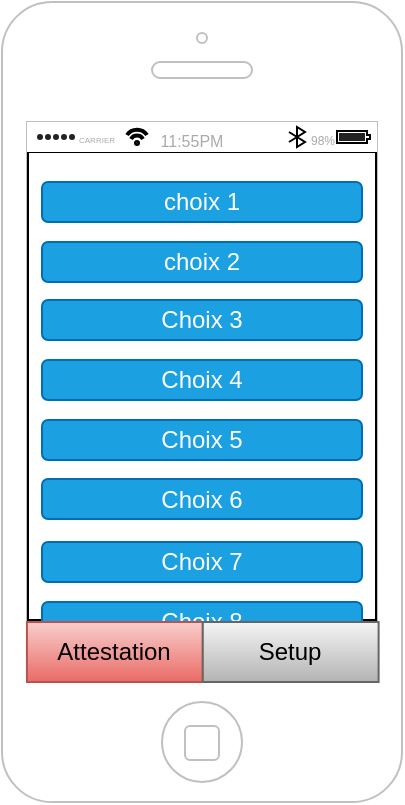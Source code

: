 <mxfile version="13.10.0" type="embed">
    <diagram id="B_A6UxWh3LVBvtiUbJsf" name="Page-1">
        <mxGraphModel dx="670" dy="496" grid="1" gridSize="10" guides="0" tooltips="1" connect="1" arrows="1" fold="1" page="1" pageScale="1" pageWidth="827" pageHeight="1169" math="0" shadow="0">
            <root>
                <mxCell id="0"/>
                <mxCell id="1" parent="0"/>
                <mxCell id="7" value="" style="html=1;verticalLabelPosition=bottom;labelBackgroundColor=#ffffff;verticalAlign=top;shadow=0;dashed=0;strokeWidth=1;shape=mxgraph.ios7.misc.iphone;strokeColor=#c0c0c0;" vertex="1" parent="1">
                    <mxGeometry x="310" y="330" width="200" height="400" as="geometry"/>
                </mxCell>
                <mxCell id="34" value="" style="rounded=0;whiteSpace=wrap;html=1;shadow=0;fillColor=#FFFFFF;gradientColor=none;" vertex="1" parent="1">
                    <mxGeometry x="323" y="405" width="174" height="234" as="geometry"/>
                </mxCell>
                <mxCell id="28" value="Choix 8" style="rounded=1;whiteSpace=wrap;html=1;fillColor=#1ba1e2;strokeColor=#006EAF;fontColor=#ffffff;" vertex="1" parent="1">
                    <mxGeometry x="330" y="630" width="160" height="20" as="geometry"/>
                </mxCell>
                <mxCell id="8" value="" style="html=1;strokeWidth=1;shadow=0;dashed=0;shape=mxgraph.ios7ui.appBar;fillColor=#ffffff;gradientColor=none;" vertex="1" parent="1">
                    <mxGeometry x="322.5" y="390" width="175" height="15" as="geometry"/>
                </mxCell>
                <mxCell id="9" value="CARRIER" style="shape=rect;align=left;fontSize=8;spacingLeft=24;fontSize=4;fontColor=#aaaaaa;strokeColor=none;fillColor=none;spacingTop=4;" vertex="1" parent="8">
                    <mxGeometry y="0.5" width="50" height="13" relative="1" as="geometry">
                        <mxPoint y="-6.5" as="offset"/>
                    </mxGeometry>
                </mxCell>
                <mxCell id="10" value="11:55PM" style="shape=rect;fontSize=8;fontColor=#aaaaaa;strokeColor=none;fillColor=none;spacingTop=4;" vertex="1" parent="8">
                    <mxGeometry x="0.5" y="0.5" width="50" height="13" relative="1" as="geometry">
                        <mxPoint x="-30" y="-6.5" as="offset"/>
                    </mxGeometry>
                </mxCell>
                <mxCell id="11" value="98%" style="shape=rect;align=right;fontSize=8;spacingRight=19;fontSize=6;fontColor=#aaaaaa;strokeColor=none;fillColor=none;spacingTop=4;" vertex="1" parent="8">
                    <mxGeometry x="1" y="0.5" width="45" height="13" relative="1" as="geometry">
                        <mxPoint x="-45" y="-6.5" as="offset"/>
                    </mxGeometry>
                </mxCell>
                <mxCell id="12" value="choix 1" style="rounded=1;whiteSpace=wrap;html=1;fillColor=#1ba1e2;strokeColor=#006EAF;fontColor=#ffffff;" vertex="1" parent="1">
                    <mxGeometry x="330" y="420" width="160" height="20" as="geometry"/>
                </mxCell>
                <mxCell id="15" value="choix 2" style="rounded=1;whiteSpace=wrap;html=1;fillColor=#1ba1e2;strokeColor=#006EAF;fontColor=#ffffff;" vertex="1" parent="1">
                    <mxGeometry x="330" y="450" width="160" height="20" as="geometry"/>
                </mxCell>
                <mxCell id="16" value="Choix 3" style="rounded=1;whiteSpace=wrap;html=1;fillColor=#1ba1e2;strokeColor=#006EAF;fontColor=#ffffff;" vertex="1" parent="1">
                    <mxGeometry x="330" y="479" width="160" height="20" as="geometry"/>
                </mxCell>
                <mxCell id="17" value="Choix 4" style="rounded=1;whiteSpace=wrap;html=1;fillColor=#1ba1e2;strokeColor=#006EAF;fontColor=#ffffff;" vertex="1" parent="1">
                    <mxGeometry x="330" y="509" width="160" height="20" as="geometry"/>
                </mxCell>
                <mxCell id="18" value="Choix 5" style="rounded=1;whiteSpace=wrap;html=1;fillColor=#1ba1e2;strokeColor=#006EAF;fontColor=#ffffff;" vertex="1" parent="1">
                    <mxGeometry x="330" y="539" width="160" height="20" as="geometry"/>
                </mxCell>
                <mxCell id="19" value="Choix 6" style="rounded=1;whiteSpace=wrap;html=1;fillColor=#1ba1e2;strokeColor=#006EAF;fontColor=#ffffff;" vertex="1" parent="1">
                    <mxGeometry x="330" y="568.5" width="160" height="20" as="geometry"/>
                </mxCell>
                <mxCell id="27" value="Choix 7" style="rounded=1;whiteSpace=wrap;html=1;fillColor=#1ba1e2;strokeColor=#006EAF;fontColor=#ffffff;" vertex="1" parent="1">
                    <mxGeometry x="330" y="600" width="160" height="20" as="geometry"/>
                </mxCell>
                <mxCell id="33" value="" style="group" vertex="1" connectable="0" parent="1">
                    <mxGeometry x="322.471" y="640" width="175.833" height="30" as="geometry"/>
                </mxCell>
                <mxCell id="30" value="Attestation" style="rounded=0;whiteSpace=wrap;html=1;gradientColor=#ea6b66;fillColor=#f8cecc;strokeColor=#b85450;" vertex="1" parent="33">
                    <mxGeometry width="87.917" height="30" as="geometry"/>
                </mxCell>
                <mxCell id="31" value="Setup" style="rounded=0;whiteSpace=wrap;html=1;fillColor=#f5f5f5;strokeColor=#666666;gradientColor=#b3b3b3;" vertex="1" parent="33">
                    <mxGeometry x="87.917" width="87.917" height="30" as="geometry"/>
                </mxCell>
            </root>
        </mxGraphModel>
    </diagram>
</mxfile>